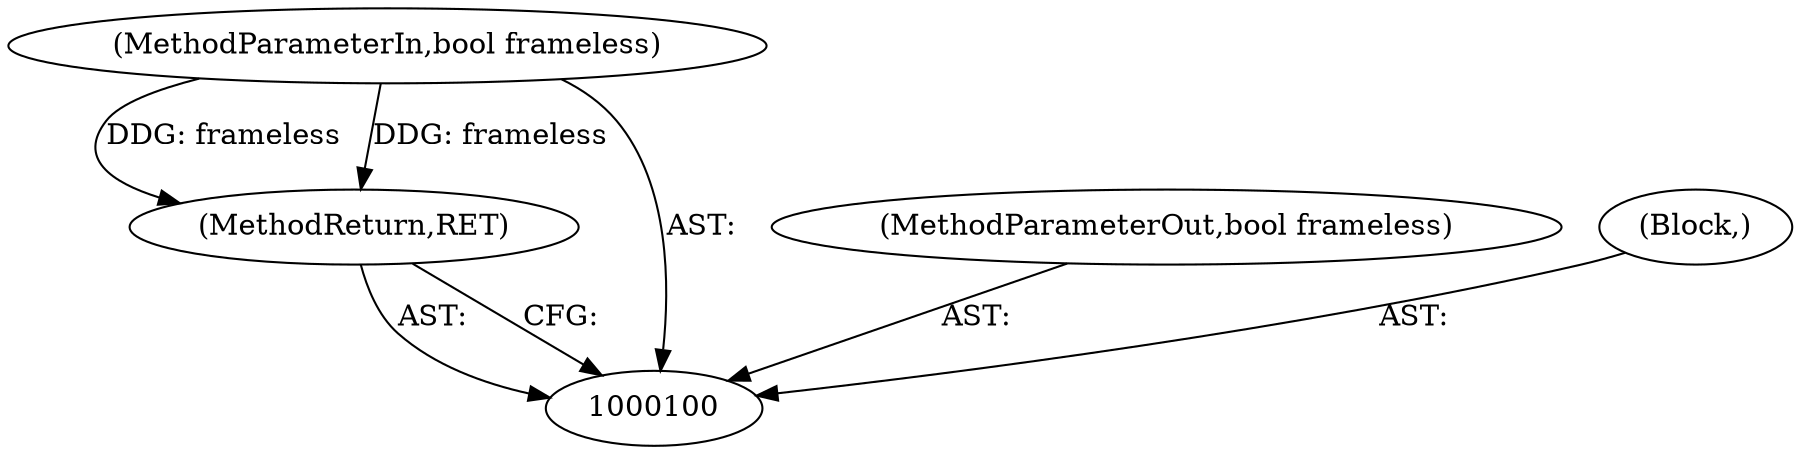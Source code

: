 digraph "0_Chrome_7f8cdab6fda192d15e45a3e9682b1eec427870c5_8" {
"1000103" [label="(MethodReturn,RET)"];
"1000101" [label="(MethodParameterIn,bool frameless)"];
"1000108" [label="(MethodParameterOut,bool frameless)"];
"1000102" [label="(Block,)"];
"1000103" -> "1000100"  [label="AST: "];
"1000103" -> "1000100"  [label="CFG: "];
"1000101" -> "1000103"  [label="DDG: frameless"];
"1000101" -> "1000100"  [label="AST: "];
"1000101" -> "1000103"  [label="DDG: frameless"];
"1000108" -> "1000100"  [label="AST: "];
"1000102" -> "1000100"  [label="AST: "];
}
